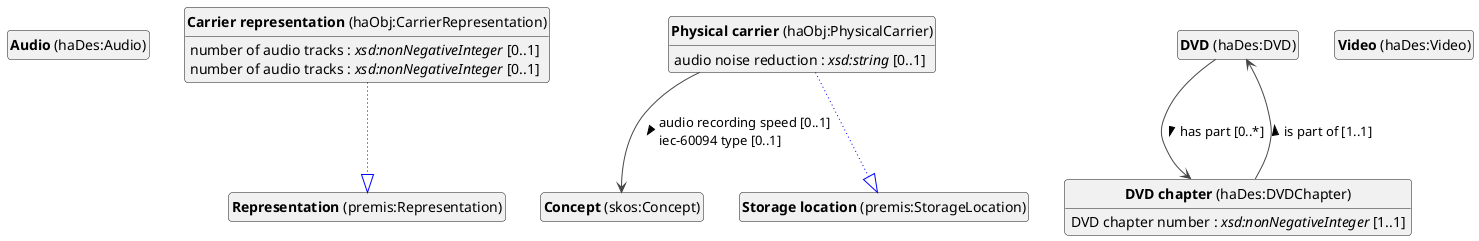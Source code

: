 @startuml
!theme vibrant
skinparam classFontSize 14
!define LIGHTORANGE
skinparam componentStyle uml2
skinparam wrapMessageWidth 1000
skinparam wrapWidth 1000
' skinparam ArrowColor #Maroon
' Remove shadows
skinparam shadowing false
'skinparam linetype polyline
skinparam ArrowMessageAlignment left
top to bottom direction


class "<b>Audio</b> (haDes:Audio)" as haDes_Audio [[#haDes%3AAudio]]
class "<b>Carrier representation</b> (haObj:CarrierRepresentation)" as haObj_CarrierRepresentation [[#haObj%3ACarrierRepresentation]]
class "<b>Representation</b> (premis:Representation)" as premis_Representation [[#premis%3ARepresentation]]
class "<b>Concept</b> (skos:Concept)" as skos_Concept [[../../terms/en#skos%3AConcept]]
class "<b>DVD</b> (haDes:DVD)" as haDes_DVD [[#haDes%3ADVD]]
class "<b>DVD chapter</b> (haDes:DVDChapter)" as haDes_DVDChapter [[#haDes%3ADVDChapter]]
class "<b>Physical carrier</b> (haObj:PhysicalCarrier)" as haObj_PhysicalCarrier [[#haObj%3APhysicalCarrier]]
class "<b>Storage location</b> (premis:StorageLocation)" as premis_StorageLocation [[#premis%3AStorageLocation]]
class "<b>Video</b> (haDes:Video)" as haDes_Video [[#haDes%3AVideo]]



haObj_CarrierRepresentation --|> premis_Representation #blue;line.dotted;text:blue

haObj_CarrierRepresentation : number of audio tracks : <i>xsd:nonNegativeInteger</i> [0..1]
haObj_CarrierRepresentation : number of audio tracks : <i>xsd:nonNegativeInteger</i> [0..1]





haDes_DVD --> haDes_DVDChapter :has part [0..*]  > 


haDes_DVDChapter : DVD chapter number : <i>xsd:nonNegativeInteger</i> [1..1]
haDes_DVDChapter --> haDes_DVD :is part of [1..1]  > 


haObj_PhysicalCarrier --|> premis_StorageLocation #blue;line.dotted;text:blue

haObj_PhysicalCarrier : audio noise reduction : <i>xsd:string</i> [0..1]
haObj_PhysicalCarrier --> skos_Concept :audio recording speed [0..1]  \liec-60094 type [0..1]  > 





hide circle
hide methods
hide empty members
@enduml


